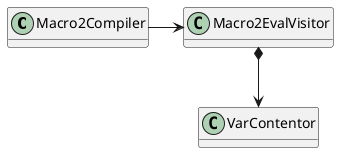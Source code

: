 @startuml us05.3_concept_classes.png

hide methods


class Macro2Compiler
class Macro2EvalVisitor
class VarContentor

Macro2Compiler ->Macro2EvalVisitor
Macro2EvalVisitor *-->VarContentor

@enduml